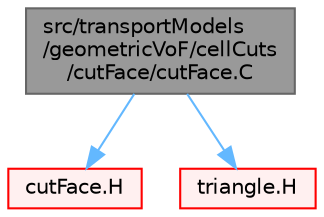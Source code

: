 digraph "src/transportModels/geometricVoF/cellCuts/cutFace/cutFace.C"
{
 // LATEX_PDF_SIZE
  bgcolor="transparent";
  edge [fontname=Helvetica,fontsize=10,labelfontname=Helvetica,labelfontsize=10];
  node [fontname=Helvetica,fontsize=10,shape=box,height=0.2,width=0.4];
  Node1 [id="Node000001",label="src/transportModels\l/geometricVoF/cellCuts\l/cutFace/cutFace.C",height=0.2,width=0.4,color="gray40", fillcolor="grey60", style="filled", fontcolor="black",tooltip=" "];
  Node1 -> Node2 [id="edge1_Node000001_Node000002",color="steelblue1",style="solid",tooltip=" "];
  Node2 [id="Node000002",label="cutFace.H",height=0.2,width=0.4,color="red", fillcolor="#FFF0F0", style="filled",URL="$cutFace_8H.html",tooltip=" "];
  Node1 -> Node388 [id="edge2_Node000001_Node000388",color="steelblue1",style="solid",tooltip=" "];
  Node388 [id="Node000388",label="triangle.H",height=0.2,width=0.4,color="red", fillcolor="#FFF0F0", style="filled",URL="$triangle_8H.html",tooltip=" "];
}
